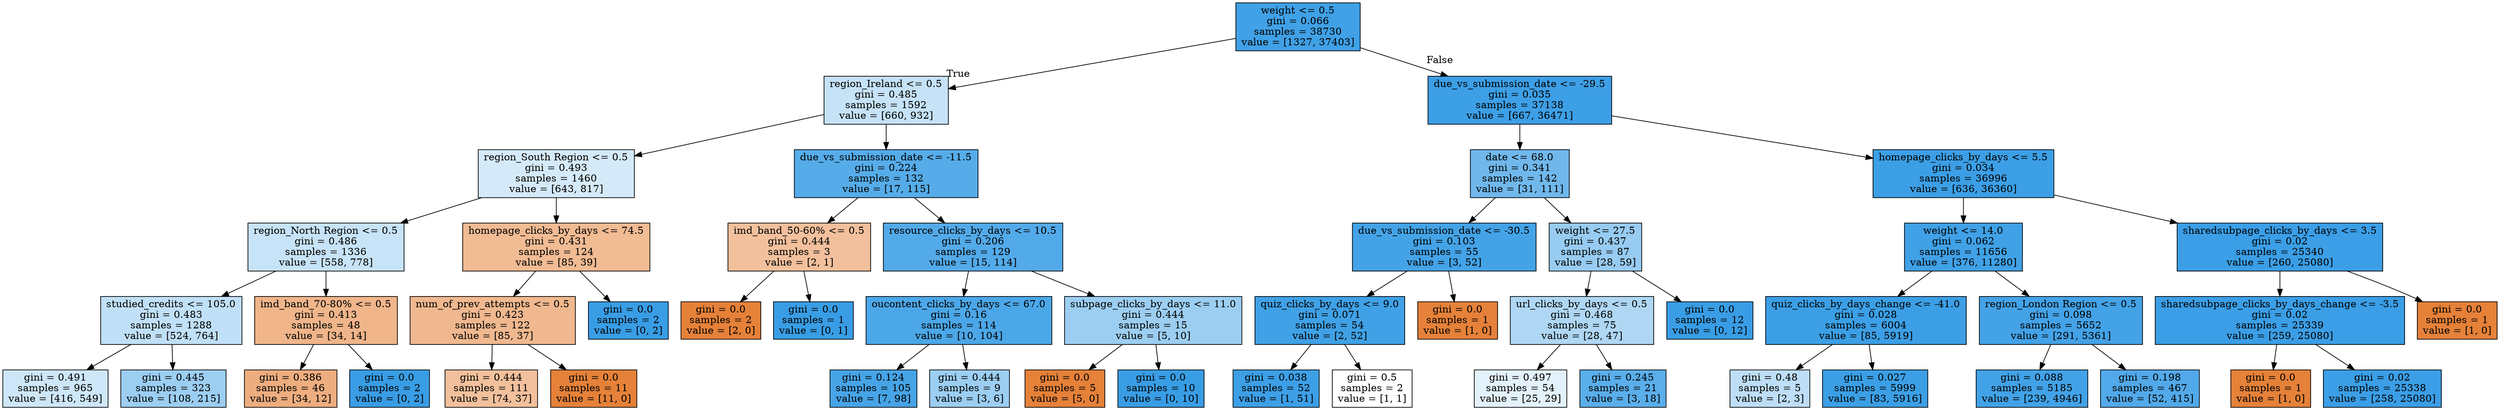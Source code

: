 digraph Tree {
node [shape=box, style="filled", color="black"] ;
0 [label="weight <= 0.5\ngini = 0.066\nsamples = 38730\nvalue = [1327, 37403]", fillcolor="#399de5f6"] ;
1 [label="region_Ireland <= 0.5\ngini = 0.485\nsamples = 1592\nvalue = [660, 932]", fillcolor="#399de54a"] ;
0 -> 1 [labeldistance=2.5, labelangle=45, headlabel="True"] ;
2 [label="region_South Region <= 0.5\ngini = 0.493\nsamples = 1460\nvalue = [643, 817]", fillcolor="#399de536"] ;
1 -> 2 ;
3 [label="region_North Region <= 0.5\ngini = 0.486\nsamples = 1336\nvalue = [558, 778]", fillcolor="#399de548"] ;
2 -> 3 ;
4 [label="studied_credits <= 105.0\ngini = 0.483\nsamples = 1288\nvalue = [524, 764]", fillcolor="#399de550"] ;
3 -> 4 ;
5 [label="gini = 0.491\nsamples = 965\nvalue = [416, 549]", fillcolor="#399de53e"] ;
4 -> 5 ;
6 [label="gini = 0.445\nsamples = 323\nvalue = [108, 215]", fillcolor="#399de57f"] ;
4 -> 6 ;
7 [label="imd_band_70-80% <= 0.5\ngini = 0.413\nsamples = 48\nvalue = [34, 14]", fillcolor="#e5813996"] ;
3 -> 7 ;
8 [label="gini = 0.386\nsamples = 46\nvalue = [34, 12]", fillcolor="#e58139a5"] ;
7 -> 8 ;
9 [label="gini = 0.0\nsamples = 2\nvalue = [0, 2]", fillcolor="#399de5ff"] ;
7 -> 9 ;
10 [label="homepage_clicks_by_days <= 74.5\ngini = 0.431\nsamples = 124\nvalue = [85, 39]", fillcolor="#e581398a"] ;
2 -> 10 ;
11 [label="num_of_prev_attempts <= 0.5\ngini = 0.423\nsamples = 122\nvalue = [85, 37]", fillcolor="#e5813990"] ;
10 -> 11 ;
12 [label="gini = 0.444\nsamples = 111\nvalue = [74, 37]", fillcolor="#e581397f"] ;
11 -> 12 ;
13 [label="gini = 0.0\nsamples = 11\nvalue = [11, 0]", fillcolor="#e58139ff"] ;
11 -> 13 ;
14 [label="gini = 0.0\nsamples = 2\nvalue = [0, 2]", fillcolor="#399de5ff"] ;
10 -> 14 ;
15 [label="due_vs_submission_date <= -11.5\ngini = 0.224\nsamples = 132\nvalue = [17, 115]", fillcolor="#399de5d9"] ;
1 -> 15 ;
16 [label="imd_band_50-60% <= 0.5\ngini = 0.444\nsamples = 3\nvalue = [2, 1]", fillcolor="#e581397f"] ;
15 -> 16 ;
17 [label="gini = 0.0\nsamples = 2\nvalue = [2, 0]", fillcolor="#e58139ff"] ;
16 -> 17 ;
18 [label="gini = 0.0\nsamples = 1\nvalue = [0, 1]", fillcolor="#399de5ff"] ;
16 -> 18 ;
19 [label="resource_clicks_by_days <= 10.5\ngini = 0.206\nsamples = 129\nvalue = [15, 114]", fillcolor="#399de5dd"] ;
15 -> 19 ;
20 [label="oucontent_clicks_by_days <= 67.0\ngini = 0.16\nsamples = 114\nvalue = [10, 104]", fillcolor="#399de5e6"] ;
19 -> 20 ;
21 [label="gini = 0.124\nsamples = 105\nvalue = [7, 98]", fillcolor="#399de5ed"] ;
20 -> 21 ;
22 [label="gini = 0.444\nsamples = 9\nvalue = [3, 6]", fillcolor="#399de57f"] ;
20 -> 22 ;
23 [label="subpage_clicks_by_days <= 11.0\ngini = 0.444\nsamples = 15\nvalue = [5, 10]", fillcolor="#399de57f"] ;
19 -> 23 ;
24 [label="gini = 0.0\nsamples = 5\nvalue = [5, 0]", fillcolor="#e58139ff"] ;
23 -> 24 ;
25 [label="gini = 0.0\nsamples = 10\nvalue = [0, 10]", fillcolor="#399de5ff"] ;
23 -> 25 ;
26 [label="due_vs_submission_date <= -29.5\ngini = 0.035\nsamples = 37138\nvalue = [667, 36471]", fillcolor="#399de5fa"] ;
0 -> 26 [labeldistance=2.5, labelangle=-45, headlabel="False"] ;
27 [label="date <= 68.0\ngini = 0.341\nsamples = 142\nvalue = [31, 111]", fillcolor="#399de5b8"] ;
26 -> 27 ;
28 [label="due_vs_submission_date <= -30.5\ngini = 0.103\nsamples = 55\nvalue = [3, 52]", fillcolor="#399de5f0"] ;
27 -> 28 ;
29 [label="quiz_clicks_by_days <= 9.0\ngini = 0.071\nsamples = 54\nvalue = [2, 52]", fillcolor="#399de5f5"] ;
28 -> 29 ;
30 [label="gini = 0.038\nsamples = 52\nvalue = [1, 51]", fillcolor="#399de5fa"] ;
29 -> 30 ;
31 [label="gini = 0.5\nsamples = 2\nvalue = [1, 1]", fillcolor="#e5813900"] ;
29 -> 31 ;
32 [label="gini = 0.0\nsamples = 1\nvalue = [1, 0]", fillcolor="#e58139ff"] ;
28 -> 32 ;
33 [label="weight <= 27.5\ngini = 0.437\nsamples = 87\nvalue = [28, 59]", fillcolor="#399de586"] ;
27 -> 33 ;
34 [label="url_clicks_by_days <= 0.5\ngini = 0.468\nsamples = 75\nvalue = [28, 47]", fillcolor="#399de567"] ;
33 -> 34 ;
35 [label="gini = 0.497\nsamples = 54\nvalue = [25, 29]", fillcolor="#399de523"] ;
34 -> 35 ;
36 [label="gini = 0.245\nsamples = 21\nvalue = [3, 18]", fillcolor="#399de5d4"] ;
34 -> 36 ;
37 [label="gini = 0.0\nsamples = 12\nvalue = [0, 12]", fillcolor="#399de5ff"] ;
33 -> 37 ;
38 [label="homepage_clicks_by_days <= 5.5\ngini = 0.034\nsamples = 36996\nvalue = [636, 36360]", fillcolor="#399de5fb"] ;
26 -> 38 ;
39 [label="weight <= 14.0\ngini = 0.062\nsamples = 11656\nvalue = [376, 11280]", fillcolor="#399de5f6"] ;
38 -> 39 ;
40 [label="quiz_clicks_by_days_change <= -41.0\ngini = 0.028\nsamples = 6004\nvalue = [85, 5919]", fillcolor="#399de5fb"] ;
39 -> 40 ;
41 [label="gini = 0.48\nsamples = 5\nvalue = [2, 3]", fillcolor="#399de555"] ;
40 -> 41 ;
42 [label="gini = 0.027\nsamples = 5999\nvalue = [83, 5916]", fillcolor="#399de5fb"] ;
40 -> 42 ;
43 [label="region_London Region <= 0.5\ngini = 0.098\nsamples = 5652\nvalue = [291, 5361]", fillcolor="#399de5f1"] ;
39 -> 43 ;
44 [label="gini = 0.088\nsamples = 5185\nvalue = [239, 4946]", fillcolor="#399de5f3"] ;
43 -> 44 ;
45 [label="gini = 0.198\nsamples = 467\nvalue = [52, 415]", fillcolor="#399de5df"] ;
43 -> 45 ;
46 [label="sharedsubpage_clicks_by_days <= 3.5\ngini = 0.02\nsamples = 25340\nvalue = [260, 25080]", fillcolor="#399de5fc"] ;
38 -> 46 ;
47 [label="sharedsubpage_clicks_by_days_change <= -3.5\ngini = 0.02\nsamples = 25339\nvalue = [259, 25080]", fillcolor="#399de5fc"] ;
46 -> 47 ;
48 [label="gini = 0.0\nsamples = 1\nvalue = [1, 0]", fillcolor="#e58139ff"] ;
47 -> 48 ;
49 [label="gini = 0.02\nsamples = 25338\nvalue = [258, 25080]", fillcolor="#399de5fc"] ;
47 -> 49 ;
50 [label="gini = 0.0\nsamples = 1\nvalue = [1, 0]", fillcolor="#e58139ff"] ;
46 -> 50 ;
}